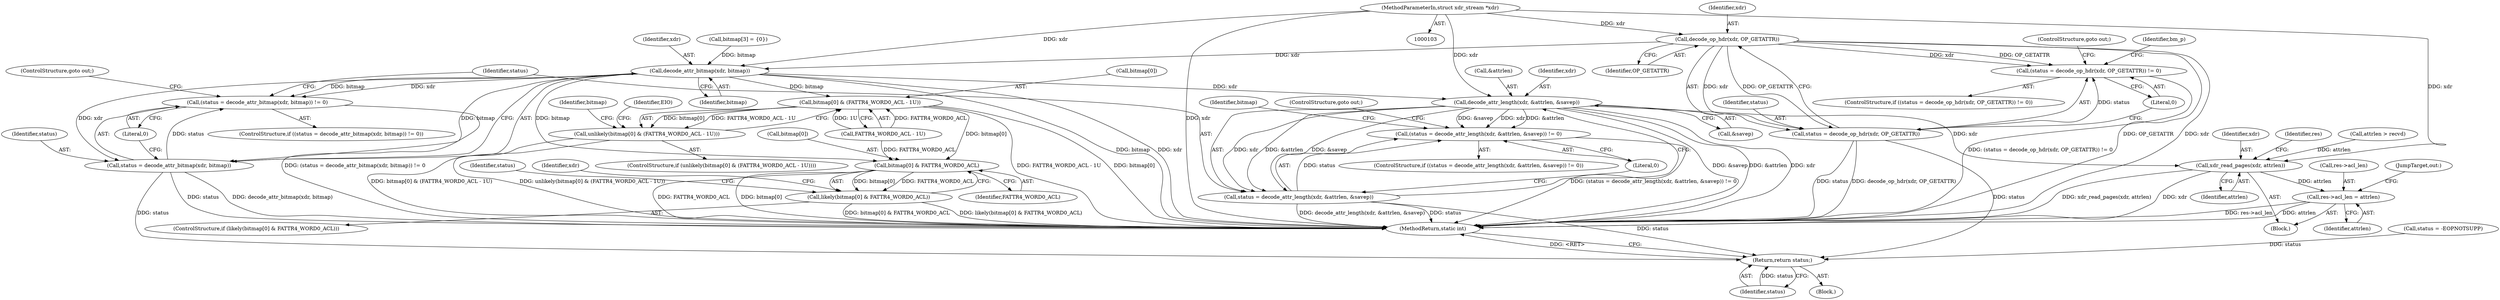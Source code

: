 digraph "0_linux_bf118a342f10dafe44b14451a1392c3254629a1f_2@pointer" {
"1000104" [label="(MethodParameterIn,struct xdr_stream *xdr)"];
"1000132" [label="(Call,decode_op_hdr(xdr, OP_GETATTR))"];
"1000129" [label="(Call,(status = decode_op_hdr(xdr, OP_GETATTR)) != 0)"];
"1000130" [label="(Call,status = decode_op_hdr(xdr, OP_GETATTR))"];
"1000269" [label="(Return,return status;)"];
"1000146" [label="(Call,decode_attr_bitmap(xdr, bitmap))"];
"1000143" [label="(Call,(status = decode_attr_bitmap(xdr, bitmap)) != 0)"];
"1000144" [label="(Call,status = decode_attr_bitmap(xdr, bitmap))"];
"1000155" [label="(Call,decode_attr_length(xdr, &attrlen, &savep))"];
"1000152" [label="(Call,(status = decode_attr_length(xdr, &attrlen, &savep)) != 0)"];
"1000153" [label="(Call,status = decode_attr_length(xdr, &attrlen, &savep))"];
"1000255" [label="(Call,xdr_read_pages(xdr, attrlen))"];
"1000258" [label="(Call,res->acl_len = attrlen)"];
"1000165" [label="(Call,bitmap[0] & (FATTR4_WORD0_ACL - 1U))"];
"1000164" [label="(Call,unlikely(bitmap[0] & (FATTR4_WORD0_ACL - 1U)))"];
"1000177" [label="(Call,bitmap[0] & FATTR4_WORD0_ACL)"];
"1000176" [label="(Call,likely(bitmap[0] & FATTR4_WORD0_ACL))"];
"1000268" [label="(JumpTarget,out:)"];
"1000130" [label="(Call,status = decode_op_hdr(xdr, OP_GETATTR))"];
"1000265" [label="(Identifier,status)"];
"1000142" [label="(ControlStructure,if ((status = decode_attr_bitmap(xdr, bitmap)) != 0))"];
"1000138" [label="(Identifier,bm_p)"];
"1000145" [label="(Identifier,status)"];
"1000182" [label="(Block,)"];
"1000179" [label="(Identifier,bitmap)"];
"1000163" [label="(ControlStructure,if (unlikely(bitmap[0] & (FATTR4_WORD0_ACL - 1U))))"];
"1000151" [label="(ControlStructure,if ((status = decode_attr_length(xdr, &attrlen, &savep)) != 0))"];
"1000157" [label="(Call,&attrlen)"];
"1000264" [label="(Call,status = -EOPNOTSUPP)"];
"1000136" [label="(ControlStructure,goto out;)"];
"1000167" [label="(Identifier,bitmap)"];
"1000144" [label="(Call,status = decode_attr_bitmap(xdr, bitmap))"];
"1000166" [label="(Call,bitmap[0])"];
"1000270" [label="(Identifier,status)"];
"1000174" [label="(Identifier,EIO)"];
"1000256" [label="(Identifier,xdr)"];
"1000133" [label="(Identifier,xdr)"];
"1000258" [label="(Call,res->acl_len = attrlen)"];
"1000178" [label="(Call,bitmap[0])"];
"1000255" [label="(Call,xdr_read_pages(xdr, attrlen))"];
"1000135" [label="(Literal,0)"];
"1000129" [label="(Call,(status = decode_op_hdr(xdr, OP_GETATTR)) != 0)"];
"1000260" [label="(Identifier,res)"];
"1000147" [label="(Identifier,xdr)"];
"1000156" [label="(Identifier,xdr)"];
"1000262" [label="(Identifier,attrlen)"];
"1000131" [label="(Identifier,status)"];
"1000150" [label="(ControlStructure,goto out;)"];
"1000152" [label="(Call,(status = decode_attr_length(xdr, &attrlen, &savep)) != 0)"];
"1000257" [label="(Identifier,attrlen)"];
"1000176" [label="(Call,likely(bitmap[0] & FATTR4_WORD0_ACL))"];
"1000112" [label="(Call,bitmap[3] = {0})"];
"1000187" [label="(Identifier,xdr)"];
"1000269" [label="(Return,return status;)"];
"1000159" [label="(Call,&savep)"];
"1000128" [label="(ControlStructure,if ((status = decode_op_hdr(xdr, OP_GETATTR)) != 0))"];
"1000165" [label="(Call,bitmap[0] & (FATTR4_WORD0_ACL - 1U))"];
"1000149" [label="(Literal,0)"];
"1000175" [label="(ControlStructure,if (likely(bitmap[0] & FATTR4_WORD0_ACL)))"];
"1000231" [label="(Call,attrlen > recvd)"];
"1000259" [label="(Call,res->acl_len)"];
"1000161" [label="(Literal,0)"];
"1000107" [label="(Block,)"];
"1000181" [label="(Identifier,FATTR4_WORD0_ACL)"];
"1000271" [label="(MethodReturn,static int)"];
"1000134" [label="(Identifier,OP_GETATTR)"];
"1000177" [label="(Call,bitmap[0] & FATTR4_WORD0_ACL)"];
"1000155" [label="(Call,decode_attr_length(xdr, &attrlen, &savep))"];
"1000148" [label="(Identifier,bitmap)"];
"1000169" [label="(Call,FATTR4_WORD0_ACL - 1U)"];
"1000143" [label="(Call,(status = decode_attr_bitmap(xdr, bitmap)) != 0)"];
"1000154" [label="(Identifier,status)"];
"1000162" [label="(ControlStructure,goto out;)"];
"1000164" [label="(Call,unlikely(bitmap[0] & (FATTR4_WORD0_ACL - 1U)))"];
"1000146" [label="(Call,decode_attr_bitmap(xdr, bitmap))"];
"1000104" [label="(MethodParameterIn,struct xdr_stream *xdr)"];
"1000132" [label="(Call,decode_op_hdr(xdr, OP_GETATTR))"];
"1000153" [label="(Call,status = decode_attr_length(xdr, &attrlen, &savep))"];
"1000104" -> "1000103"  [label="AST: "];
"1000104" -> "1000271"  [label="DDG: xdr"];
"1000104" -> "1000132"  [label="DDG: xdr"];
"1000104" -> "1000146"  [label="DDG: xdr"];
"1000104" -> "1000155"  [label="DDG: xdr"];
"1000104" -> "1000255"  [label="DDG: xdr"];
"1000132" -> "1000130"  [label="AST: "];
"1000132" -> "1000134"  [label="CFG: "];
"1000133" -> "1000132"  [label="AST: "];
"1000134" -> "1000132"  [label="AST: "];
"1000130" -> "1000132"  [label="CFG: "];
"1000132" -> "1000271"  [label="DDG: OP_GETATTR"];
"1000132" -> "1000271"  [label="DDG: xdr"];
"1000132" -> "1000129"  [label="DDG: xdr"];
"1000132" -> "1000129"  [label="DDG: OP_GETATTR"];
"1000132" -> "1000130"  [label="DDG: xdr"];
"1000132" -> "1000130"  [label="DDG: OP_GETATTR"];
"1000132" -> "1000146"  [label="DDG: xdr"];
"1000129" -> "1000128"  [label="AST: "];
"1000129" -> "1000135"  [label="CFG: "];
"1000130" -> "1000129"  [label="AST: "];
"1000135" -> "1000129"  [label="AST: "];
"1000136" -> "1000129"  [label="CFG: "];
"1000138" -> "1000129"  [label="CFG: "];
"1000129" -> "1000271"  [label="DDG: (status = decode_op_hdr(xdr, OP_GETATTR)) != 0"];
"1000130" -> "1000129"  [label="DDG: status"];
"1000131" -> "1000130"  [label="AST: "];
"1000135" -> "1000130"  [label="CFG: "];
"1000130" -> "1000271"  [label="DDG: decode_op_hdr(xdr, OP_GETATTR)"];
"1000130" -> "1000271"  [label="DDG: status"];
"1000130" -> "1000269"  [label="DDG: status"];
"1000269" -> "1000107"  [label="AST: "];
"1000269" -> "1000270"  [label="CFG: "];
"1000270" -> "1000269"  [label="AST: "];
"1000271" -> "1000269"  [label="CFG: "];
"1000269" -> "1000271"  [label="DDG: <RET>"];
"1000270" -> "1000269"  [label="DDG: status"];
"1000264" -> "1000269"  [label="DDG: status"];
"1000153" -> "1000269"  [label="DDG: status"];
"1000144" -> "1000269"  [label="DDG: status"];
"1000146" -> "1000144"  [label="AST: "];
"1000146" -> "1000148"  [label="CFG: "];
"1000147" -> "1000146"  [label="AST: "];
"1000148" -> "1000146"  [label="AST: "];
"1000144" -> "1000146"  [label="CFG: "];
"1000146" -> "1000271"  [label="DDG: bitmap"];
"1000146" -> "1000271"  [label="DDG: xdr"];
"1000146" -> "1000143"  [label="DDG: xdr"];
"1000146" -> "1000143"  [label="DDG: bitmap"];
"1000146" -> "1000144"  [label="DDG: xdr"];
"1000146" -> "1000144"  [label="DDG: bitmap"];
"1000112" -> "1000146"  [label="DDG: bitmap"];
"1000146" -> "1000155"  [label="DDG: xdr"];
"1000146" -> "1000165"  [label="DDG: bitmap"];
"1000146" -> "1000177"  [label="DDG: bitmap"];
"1000143" -> "1000142"  [label="AST: "];
"1000143" -> "1000149"  [label="CFG: "];
"1000144" -> "1000143"  [label="AST: "];
"1000149" -> "1000143"  [label="AST: "];
"1000150" -> "1000143"  [label="CFG: "];
"1000154" -> "1000143"  [label="CFG: "];
"1000143" -> "1000271"  [label="DDG: (status = decode_attr_bitmap(xdr, bitmap)) != 0"];
"1000144" -> "1000143"  [label="DDG: status"];
"1000145" -> "1000144"  [label="AST: "];
"1000149" -> "1000144"  [label="CFG: "];
"1000144" -> "1000271"  [label="DDG: status"];
"1000144" -> "1000271"  [label="DDG: decode_attr_bitmap(xdr, bitmap)"];
"1000155" -> "1000153"  [label="AST: "];
"1000155" -> "1000159"  [label="CFG: "];
"1000156" -> "1000155"  [label="AST: "];
"1000157" -> "1000155"  [label="AST: "];
"1000159" -> "1000155"  [label="AST: "];
"1000153" -> "1000155"  [label="CFG: "];
"1000155" -> "1000271"  [label="DDG: &savep"];
"1000155" -> "1000271"  [label="DDG: &attrlen"];
"1000155" -> "1000271"  [label="DDG: xdr"];
"1000155" -> "1000152"  [label="DDG: xdr"];
"1000155" -> "1000152"  [label="DDG: &attrlen"];
"1000155" -> "1000152"  [label="DDG: &savep"];
"1000155" -> "1000153"  [label="DDG: xdr"];
"1000155" -> "1000153"  [label="DDG: &attrlen"];
"1000155" -> "1000153"  [label="DDG: &savep"];
"1000155" -> "1000255"  [label="DDG: xdr"];
"1000152" -> "1000151"  [label="AST: "];
"1000152" -> "1000161"  [label="CFG: "];
"1000153" -> "1000152"  [label="AST: "];
"1000161" -> "1000152"  [label="AST: "];
"1000162" -> "1000152"  [label="CFG: "];
"1000167" -> "1000152"  [label="CFG: "];
"1000152" -> "1000271"  [label="DDG: (status = decode_attr_length(xdr, &attrlen, &savep)) != 0"];
"1000153" -> "1000152"  [label="DDG: status"];
"1000154" -> "1000153"  [label="AST: "];
"1000161" -> "1000153"  [label="CFG: "];
"1000153" -> "1000271"  [label="DDG: decode_attr_length(xdr, &attrlen, &savep)"];
"1000153" -> "1000271"  [label="DDG: status"];
"1000255" -> "1000182"  [label="AST: "];
"1000255" -> "1000257"  [label="CFG: "];
"1000256" -> "1000255"  [label="AST: "];
"1000257" -> "1000255"  [label="AST: "];
"1000260" -> "1000255"  [label="CFG: "];
"1000255" -> "1000271"  [label="DDG: xdr_read_pages(xdr, attrlen)"];
"1000255" -> "1000271"  [label="DDG: xdr"];
"1000231" -> "1000255"  [label="DDG: attrlen"];
"1000255" -> "1000258"  [label="DDG: attrlen"];
"1000258" -> "1000182"  [label="AST: "];
"1000258" -> "1000262"  [label="CFG: "];
"1000259" -> "1000258"  [label="AST: "];
"1000262" -> "1000258"  [label="AST: "];
"1000268" -> "1000258"  [label="CFG: "];
"1000258" -> "1000271"  [label="DDG: res->acl_len"];
"1000258" -> "1000271"  [label="DDG: attrlen"];
"1000165" -> "1000164"  [label="AST: "];
"1000165" -> "1000169"  [label="CFG: "];
"1000166" -> "1000165"  [label="AST: "];
"1000169" -> "1000165"  [label="AST: "];
"1000164" -> "1000165"  [label="CFG: "];
"1000165" -> "1000271"  [label="DDG: FATTR4_WORD0_ACL - 1U"];
"1000165" -> "1000271"  [label="DDG: bitmap[0]"];
"1000165" -> "1000164"  [label="DDG: bitmap[0]"];
"1000165" -> "1000164"  [label="DDG: FATTR4_WORD0_ACL - 1U"];
"1000169" -> "1000165"  [label="DDG: FATTR4_WORD0_ACL"];
"1000169" -> "1000165"  [label="DDG: 1U"];
"1000165" -> "1000177"  [label="DDG: bitmap[0]"];
"1000164" -> "1000163"  [label="AST: "];
"1000174" -> "1000164"  [label="CFG: "];
"1000179" -> "1000164"  [label="CFG: "];
"1000164" -> "1000271"  [label="DDG: unlikely(bitmap[0] & (FATTR4_WORD0_ACL - 1U))"];
"1000164" -> "1000271"  [label="DDG: bitmap[0] & (FATTR4_WORD0_ACL - 1U)"];
"1000177" -> "1000176"  [label="AST: "];
"1000177" -> "1000181"  [label="CFG: "];
"1000178" -> "1000177"  [label="AST: "];
"1000181" -> "1000177"  [label="AST: "];
"1000176" -> "1000177"  [label="CFG: "];
"1000177" -> "1000271"  [label="DDG: FATTR4_WORD0_ACL"];
"1000177" -> "1000271"  [label="DDG: bitmap[0]"];
"1000177" -> "1000176"  [label="DDG: bitmap[0]"];
"1000177" -> "1000176"  [label="DDG: FATTR4_WORD0_ACL"];
"1000169" -> "1000177"  [label="DDG: FATTR4_WORD0_ACL"];
"1000176" -> "1000175"  [label="AST: "];
"1000187" -> "1000176"  [label="CFG: "];
"1000265" -> "1000176"  [label="CFG: "];
"1000176" -> "1000271"  [label="DDG: likely(bitmap[0] & FATTR4_WORD0_ACL)"];
"1000176" -> "1000271"  [label="DDG: bitmap[0] & FATTR4_WORD0_ACL"];
}

